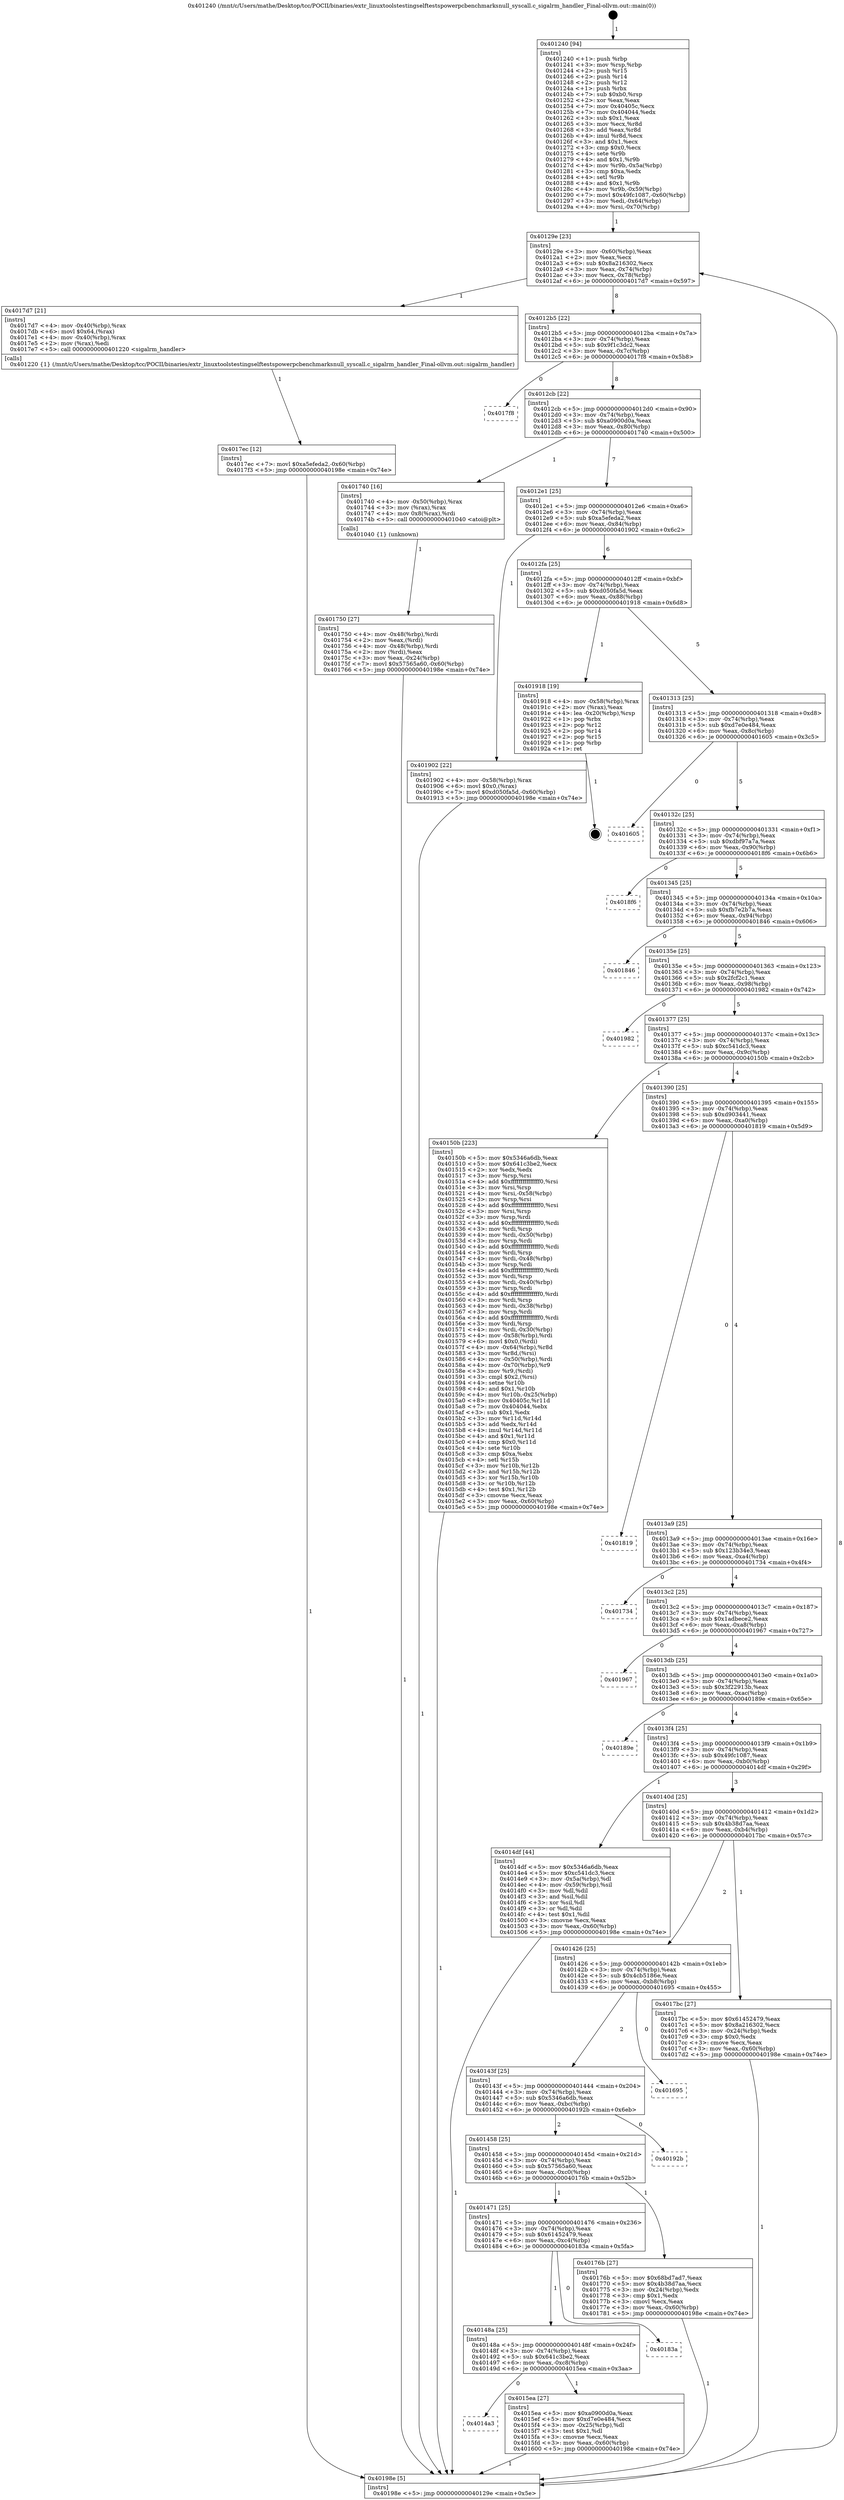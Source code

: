 digraph "0x401240" {
  label = "0x401240 (/mnt/c/Users/mathe/Desktop/tcc/POCII/binaries/extr_linuxtoolstestingselftestspowerpcbenchmarksnull_syscall.c_sigalrm_handler_Final-ollvm.out::main(0))"
  labelloc = "t"
  node[shape=record]

  Entry [label="",width=0.3,height=0.3,shape=circle,fillcolor=black,style=filled]
  "0x40129e" [label="{
     0x40129e [23]\l
     | [instrs]\l
     &nbsp;&nbsp;0x40129e \<+3\>: mov -0x60(%rbp),%eax\l
     &nbsp;&nbsp;0x4012a1 \<+2\>: mov %eax,%ecx\l
     &nbsp;&nbsp;0x4012a3 \<+6\>: sub $0x8a216302,%ecx\l
     &nbsp;&nbsp;0x4012a9 \<+3\>: mov %eax,-0x74(%rbp)\l
     &nbsp;&nbsp;0x4012ac \<+3\>: mov %ecx,-0x78(%rbp)\l
     &nbsp;&nbsp;0x4012af \<+6\>: je 00000000004017d7 \<main+0x597\>\l
  }"]
  "0x4017d7" [label="{
     0x4017d7 [21]\l
     | [instrs]\l
     &nbsp;&nbsp;0x4017d7 \<+4\>: mov -0x40(%rbp),%rax\l
     &nbsp;&nbsp;0x4017db \<+6\>: movl $0x64,(%rax)\l
     &nbsp;&nbsp;0x4017e1 \<+4\>: mov -0x40(%rbp),%rax\l
     &nbsp;&nbsp;0x4017e5 \<+2\>: mov (%rax),%edi\l
     &nbsp;&nbsp;0x4017e7 \<+5\>: call 0000000000401220 \<sigalrm_handler\>\l
     | [calls]\l
     &nbsp;&nbsp;0x401220 \{1\} (/mnt/c/Users/mathe/Desktop/tcc/POCII/binaries/extr_linuxtoolstestingselftestspowerpcbenchmarksnull_syscall.c_sigalrm_handler_Final-ollvm.out::sigalrm_handler)\l
  }"]
  "0x4012b5" [label="{
     0x4012b5 [22]\l
     | [instrs]\l
     &nbsp;&nbsp;0x4012b5 \<+5\>: jmp 00000000004012ba \<main+0x7a\>\l
     &nbsp;&nbsp;0x4012ba \<+3\>: mov -0x74(%rbp),%eax\l
     &nbsp;&nbsp;0x4012bd \<+5\>: sub $0x9f1c3dc2,%eax\l
     &nbsp;&nbsp;0x4012c2 \<+3\>: mov %eax,-0x7c(%rbp)\l
     &nbsp;&nbsp;0x4012c5 \<+6\>: je 00000000004017f8 \<main+0x5b8\>\l
  }"]
  Exit [label="",width=0.3,height=0.3,shape=circle,fillcolor=black,style=filled,peripheries=2]
  "0x4017f8" [label="{
     0x4017f8\l
  }", style=dashed]
  "0x4012cb" [label="{
     0x4012cb [22]\l
     | [instrs]\l
     &nbsp;&nbsp;0x4012cb \<+5\>: jmp 00000000004012d0 \<main+0x90\>\l
     &nbsp;&nbsp;0x4012d0 \<+3\>: mov -0x74(%rbp),%eax\l
     &nbsp;&nbsp;0x4012d3 \<+5\>: sub $0xa0900d0a,%eax\l
     &nbsp;&nbsp;0x4012d8 \<+3\>: mov %eax,-0x80(%rbp)\l
     &nbsp;&nbsp;0x4012db \<+6\>: je 0000000000401740 \<main+0x500\>\l
  }"]
  "0x4017ec" [label="{
     0x4017ec [12]\l
     | [instrs]\l
     &nbsp;&nbsp;0x4017ec \<+7\>: movl $0xa5efeda2,-0x60(%rbp)\l
     &nbsp;&nbsp;0x4017f3 \<+5\>: jmp 000000000040198e \<main+0x74e\>\l
  }"]
  "0x401740" [label="{
     0x401740 [16]\l
     | [instrs]\l
     &nbsp;&nbsp;0x401740 \<+4\>: mov -0x50(%rbp),%rax\l
     &nbsp;&nbsp;0x401744 \<+3\>: mov (%rax),%rax\l
     &nbsp;&nbsp;0x401747 \<+4\>: mov 0x8(%rax),%rdi\l
     &nbsp;&nbsp;0x40174b \<+5\>: call 0000000000401040 \<atoi@plt\>\l
     | [calls]\l
     &nbsp;&nbsp;0x401040 \{1\} (unknown)\l
  }"]
  "0x4012e1" [label="{
     0x4012e1 [25]\l
     | [instrs]\l
     &nbsp;&nbsp;0x4012e1 \<+5\>: jmp 00000000004012e6 \<main+0xa6\>\l
     &nbsp;&nbsp;0x4012e6 \<+3\>: mov -0x74(%rbp),%eax\l
     &nbsp;&nbsp;0x4012e9 \<+5\>: sub $0xa5efeda2,%eax\l
     &nbsp;&nbsp;0x4012ee \<+6\>: mov %eax,-0x84(%rbp)\l
     &nbsp;&nbsp;0x4012f4 \<+6\>: je 0000000000401902 \<main+0x6c2\>\l
  }"]
  "0x401750" [label="{
     0x401750 [27]\l
     | [instrs]\l
     &nbsp;&nbsp;0x401750 \<+4\>: mov -0x48(%rbp),%rdi\l
     &nbsp;&nbsp;0x401754 \<+2\>: mov %eax,(%rdi)\l
     &nbsp;&nbsp;0x401756 \<+4\>: mov -0x48(%rbp),%rdi\l
     &nbsp;&nbsp;0x40175a \<+2\>: mov (%rdi),%eax\l
     &nbsp;&nbsp;0x40175c \<+3\>: mov %eax,-0x24(%rbp)\l
     &nbsp;&nbsp;0x40175f \<+7\>: movl $0x57565a60,-0x60(%rbp)\l
     &nbsp;&nbsp;0x401766 \<+5\>: jmp 000000000040198e \<main+0x74e\>\l
  }"]
  "0x401902" [label="{
     0x401902 [22]\l
     | [instrs]\l
     &nbsp;&nbsp;0x401902 \<+4\>: mov -0x58(%rbp),%rax\l
     &nbsp;&nbsp;0x401906 \<+6\>: movl $0x0,(%rax)\l
     &nbsp;&nbsp;0x40190c \<+7\>: movl $0xd050fa5d,-0x60(%rbp)\l
     &nbsp;&nbsp;0x401913 \<+5\>: jmp 000000000040198e \<main+0x74e\>\l
  }"]
  "0x4012fa" [label="{
     0x4012fa [25]\l
     | [instrs]\l
     &nbsp;&nbsp;0x4012fa \<+5\>: jmp 00000000004012ff \<main+0xbf\>\l
     &nbsp;&nbsp;0x4012ff \<+3\>: mov -0x74(%rbp),%eax\l
     &nbsp;&nbsp;0x401302 \<+5\>: sub $0xd050fa5d,%eax\l
     &nbsp;&nbsp;0x401307 \<+6\>: mov %eax,-0x88(%rbp)\l
     &nbsp;&nbsp;0x40130d \<+6\>: je 0000000000401918 \<main+0x6d8\>\l
  }"]
  "0x4014a3" [label="{
     0x4014a3\l
  }", style=dashed]
  "0x401918" [label="{
     0x401918 [19]\l
     | [instrs]\l
     &nbsp;&nbsp;0x401918 \<+4\>: mov -0x58(%rbp),%rax\l
     &nbsp;&nbsp;0x40191c \<+2\>: mov (%rax),%eax\l
     &nbsp;&nbsp;0x40191e \<+4\>: lea -0x20(%rbp),%rsp\l
     &nbsp;&nbsp;0x401922 \<+1\>: pop %rbx\l
     &nbsp;&nbsp;0x401923 \<+2\>: pop %r12\l
     &nbsp;&nbsp;0x401925 \<+2\>: pop %r14\l
     &nbsp;&nbsp;0x401927 \<+2\>: pop %r15\l
     &nbsp;&nbsp;0x401929 \<+1\>: pop %rbp\l
     &nbsp;&nbsp;0x40192a \<+1\>: ret\l
  }"]
  "0x401313" [label="{
     0x401313 [25]\l
     | [instrs]\l
     &nbsp;&nbsp;0x401313 \<+5\>: jmp 0000000000401318 \<main+0xd8\>\l
     &nbsp;&nbsp;0x401318 \<+3\>: mov -0x74(%rbp),%eax\l
     &nbsp;&nbsp;0x40131b \<+5\>: sub $0xd7e0e484,%eax\l
     &nbsp;&nbsp;0x401320 \<+6\>: mov %eax,-0x8c(%rbp)\l
     &nbsp;&nbsp;0x401326 \<+6\>: je 0000000000401605 \<main+0x3c5\>\l
  }"]
  "0x4015ea" [label="{
     0x4015ea [27]\l
     | [instrs]\l
     &nbsp;&nbsp;0x4015ea \<+5\>: mov $0xa0900d0a,%eax\l
     &nbsp;&nbsp;0x4015ef \<+5\>: mov $0xd7e0e484,%ecx\l
     &nbsp;&nbsp;0x4015f4 \<+3\>: mov -0x25(%rbp),%dl\l
     &nbsp;&nbsp;0x4015f7 \<+3\>: test $0x1,%dl\l
     &nbsp;&nbsp;0x4015fa \<+3\>: cmovne %ecx,%eax\l
     &nbsp;&nbsp;0x4015fd \<+3\>: mov %eax,-0x60(%rbp)\l
     &nbsp;&nbsp;0x401600 \<+5\>: jmp 000000000040198e \<main+0x74e\>\l
  }"]
  "0x401605" [label="{
     0x401605\l
  }", style=dashed]
  "0x40132c" [label="{
     0x40132c [25]\l
     | [instrs]\l
     &nbsp;&nbsp;0x40132c \<+5\>: jmp 0000000000401331 \<main+0xf1\>\l
     &nbsp;&nbsp;0x401331 \<+3\>: mov -0x74(%rbp),%eax\l
     &nbsp;&nbsp;0x401334 \<+5\>: sub $0xdbf97a7a,%eax\l
     &nbsp;&nbsp;0x401339 \<+6\>: mov %eax,-0x90(%rbp)\l
     &nbsp;&nbsp;0x40133f \<+6\>: je 00000000004018f6 \<main+0x6b6\>\l
  }"]
  "0x40148a" [label="{
     0x40148a [25]\l
     | [instrs]\l
     &nbsp;&nbsp;0x40148a \<+5\>: jmp 000000000040148f \<main+0x24f\>\l
     &nbsp;&nbsp;0x40148f \<+3\>: mov -0x74(%rbp),%eax\l
     &nbsp;&nbsp;0x401492 \<+5\>: sub $0x641c3be2,%eax\l
     &nbsp;&nbsp;0x401497 \<+6\>: mov %eax,-0xc8(%rbp)\l
     &nbsp;&nbsp;0x40149d \<+6\>: je 00000000004015ea \<main+0x3aa\>\l
  }"]
  "0x4018f6" [label="{
     0x4018f6\l
  }", style=dashed]
  "0x401345" [label="{
     0x401345 [25]\l
     | [instrs]\l
     &nbsp;&nbsp;0x401345 \<+5\>: jmp 000000000040134a \<main+0x10a\>\l
     &nbsp;&nbsp;0x40134a \<+3\>: mov -0x74(%rbp),%eax\l
     &nbsp;&nbsp;0x40134d \<+5\>: sub $0xfb7e2b7a,%eax\l
     &nbsp;&nbsp;0x401352 \<+6\>: mov %eax,-0x94(%rbp)\l
     &nbsp;&nbsp;0x401358 \<+6\>: je 0000000000401846 \<main+0x606\>\l
  }"]
  "0x40183a" [label="{
     0x40183a\l
  }", style=dashed]
  "0x401846" [label="{
     0x401846\l
  }", style=dashed]
  "0x40135e" [label="{
     0x40135e [25]\l
     | [instrs]\l
     &nbsp;&nbsp;0x40135e \<+5\>: jmp 0000000000401363 \<main+0x123\>\l
     &nbsp;&nbsp;0x401363 \<+3\>: mov -0x74(%rbp),%eax\l
     &nbsp;&nbsp;0x401366 \<+5\>: sub $0x2fcf2c1,%eax\l
     &nbsp;&nbsp;0x40136b \<+6\>: mov %eax,-0x98(%rbp)\l
     &nbsp;&nbsp;0x401371 \<+6\>: je 0000000000401982 \<main+0x742\>\l
  }"]
  "0x401471" [label="{
     0x401471 [25]\l
     | [instrs]\l
     &nbsp;&nbsp;0x401471 \<+5\>: jmp 0000000000401476 \<main+0x236\>\l
     &nbsp;&nbsp;0x401476 \<+3\>: mov -0x74(%rbp),%eax\l
     &nbsp;&nbsp;0x401479 \<+5\>: sub $0x61452479,%eax\l
     &nbsp;&nbsp;0x40147e \<+6\>: mov %eax,-0xc4(%rbp)\l
     &nbsp;&nbsp;0x401484 \<+6\>: je 000000000040183a \<main+0x5fa\>\l
  }"]
  "0x401982" [label="{
     0x401982\l
  }", style=dashed]
  "0x401377" [label="{
     0x401377 [25]\l
     | [instrs]\l
     &nbsp;&nbsp;0x401377 \<+5\>: jmp 000000000040137c \<main+0x13c\>\l
     &nbsp;&nbsp;0x40137c \<+3\>: mov -0x74(%rbp),%eax\l
     &nbsp;&nbsp;0x40137f \<+5\>: sub $0xc541dc3,%eax\l
     &nbsp;&nbsp;0x401384 \<+6\>: mov %eax,-0x9c(%rbp)\l
     &nbsp;&nbsp;0x40138a \<+6\>: je 000000000040150b \<main+0x2cb\>\l
  }"]
  "0x40176b" [label="{
     0x40176b [27]\l
     | [instrs]\l
     &nbsp;&nbsp;0x40176b \<+5\>: mov $0x68bd7ad7,%eax\l
     &nbsp;&nbsp;0x401770 \<+5\>: mov $0x4b38d7aa,%ecx\l
     &nbsp;&nbsp;0x401775 \<+3\>: mov -0x24(%rbp),%edx\l
     &nbsp;&nbsp;0x401778 \<+3\>: cmp $0x1,%edx\l
     &nbsp;&nbsp;0x40177b \<+3\>: cmovl %ecx,%eax\l
     &nbsp;&nbsp;0x40177e \<+3\>: mov %eax,-0x60(%rbp)\l
     &nbsp;&nbsp;0x401781 \<+5\>: jmp 000000000040198e \<main+0x74e\>\l
  }"]
  "0x40150b" [label="{
     0x40150b [223]\l
     | [instrs]\l
     &nbsp;&nbsp;0x40150b \<+5\>: mov $0x5346a6db,%eax\l
     &nbsp;&nbsp;0x401510 \<+5\>: mov $0x641c3be2,%ecx\l
     &nbsp;&nbsp;0x401515 \<+2\>: xor %edx,%edx\l
     &nbsp;&nbsp;0x401517 \<+3\>: mov %rsp,%rsi\l
     &nbsp;&nbsp;0x40151a \<+4\>: add $0xfffffffffffffff0,%rsi\l
     &nbsp;&nbsp;0x40151e \<+3\>: mov %rsi,%rsp\l
     &nbsp;&nbsp;0x401521 \<+4\>: mov %rsi,-0x58(%rbp)\l
     &nbsp;&nbsp;0x401525 \<+3\>: mov %rsp,%rsi\l
     &nbsp;&nbsp;0x401528 \<+4\>: add $0xfffffffffffffff0,%rsi\l
     &nbsp;&nbsp;0x40152c \<+3\>: mov %rsi,%rsp\l
     &nbsp;&nbsp;0x40152f \<+3\>: mov %rsp,%rdi\l
     &nbsp;&nbsp;0x401532 \<+4\>: add $0xfffffffffffffff0,%rdi\l
     &nbsp;&nbsp;0x401536 \<+3\>: mov %rdi,%rsp\l
     &nbsp;&nbsp;0x401539 \<+4\>: mov %rdi,-0x50(%rbp)\l
     &nbsp;&nbsp;0x40153d \<+3\>: mov %rsp,%rdi\l
     &nbsp;&nbsp;0x401540 \<+4\>: add $0xfffffffffffffff0,%rdi\l
     &nbsp;&nbsp;0x401544 \<+3\>: mov %rdi,%rsp\l
     &nbsp;&nbsp;0x401547 \<+4\>: mov %rdi,-0x48(%rbp)\l
     &nbsp;&nbsp;0x40154b \<+3\>: mov %rsp,%rdi\l
     &nbsp;&nbsp;0x40154e \<+4\>: add $0xfffffffffffffff0,%rdi\l
     &nbsp;&nbsp;0x401552 \<+3\>: mov %rdi,%rsp\l
     &nbsp;&nbsp;0x401555 \<+4\>: mov %rdi,-0x40(%rbp)\l
     &nbsp;&nbsp;0x401559 \<+3\>: mov %rsp,%rdi\l
     &nbsp;&nbsp;0x40155c \<+4\>: add $0xfffffffffffffff0,%rdi\l
     &nbsp;&nbsp;0x401560 \<+3\>: mov %rdi,%rsp\l
     &nbsp;&nbsp;0x401563 \<+4\>: mov %rdi,-0x38(%rbp)\l
     &nbsp;&nbsp;0x401567 \<+3\>: mov %rsp,%rdi\l
     &nbsp;&nbsp;0x40156a \<+4\>: add $0xfffffffffffffff0,%rdi\l
     &nbsp;&nbsp;0x40156e \<+3\>: mov %rdi,%rsp\l
     &nbsp;&nbsp;0x401571 \<+4\>: mov %rdi,-0x30(%rbp)\l
     &nbsp;&nbsp;0x401575 \<+4\>: mov -0x58(%rbp),%rdi\l
     &nbsp;&nbsp;0x401579 \<+6\>: movl $0x0,(%rdi)\l
     &nbsp;&nbsp;0x40157f \<+4\>: mov -0x64(%rbp),%r8d\l
     &nbsp;&nbsp;0x401583 \<+3\>: mov %r8d,(%rsi)\l
     &nbsp;&nbsp;0x401586 \<+4\>: mov -0x50(%rbp),%rdi\l
     &nbsp;&nbsp;0x40158a \<+4\>: mov -0x70(%rbp),%r9\l
     &nbsp;&nbsp;0x40158e \<+3\>: mov %r9,(%rdi)\l
     &nbsp;&nbsp;0x401591 \<+3\>: cmpl $0x2,(%rsi)\l
     &nbsp;&nbsp;0x401594 \<+4\>: setne %r10b\l
     &nbsp;&nbsp;0x401598 \<+4\>: and $0x1,%r10b\l
     &nbsp;&nbsp;0x40159c \<+4\>: mov %r10b,-0x25(%rbp)\l
     &nbsp;&nbsp;0x4015a0 \<+8\>: mov 0x40405c,%r11d\l
     &nbsp;&nbsp;0x4015a8 \<+7\>: mov 0x404044,%ebx\l
     &nbsp;&nbsp;0x4015af \<+3\>: sub $0x1,%edx\l
     &nbsp;&nbsp;0x4015b2 \<+3\>: mov %r11d,%r14d\l
     &nbsp;&nbsp;0x4015b5 \<+3\>: add %edx,%r14d\l
     &nbsp;&nbsp;0x4015b8 \<+4\>: imul %r14d,%r11d\l
     &nbsp;&nbsp;0x4015bc \<+4\>: and $0x1,%r11d\l
     &nbsp;&nbsp;0x4015c0 \<+4\>: cmp $0x0,%r11d\l
     &nbsp;&nbsp;0x4015c4 \<+4\>: sete %r10b\l
     &nbsp;&nbsp;0x4015c8 \<+3\>: cmp $0xa,%ebx\l
     &nbsp;&nbsp;0x4015cb \<+4\>: setl %r15b\l
     &nbsp;&nbsp;0x4015cf \<+3\>: mov %r10b,%r12b\l
     &nbsp;&nbsp;0x4015d2 \<+3\>: and %r15b,%r12b\l
     &nbsp;&nbsp;0x4015d5 \<+3\>: xor %r15b,%r10b\l
     &nbsp;&nbsp;0x4015d8 \<+3\>: or %r10b,%r12b\l
     &nbsp;&nbsp;0x4015db \<+4\>: test $0x1,%r12b\l
     &nbsp;&nbsp;0x4015df \<+3\>: cmovne %ecx,%eax\l
     &nbsp;&nbsp;0x4015e2 \<+3\>: mov %eax,-0x60(%rbp)\l
     &nbsp;&nbsp;0x4015e5 \<+5\>: jmp 000000000040198e \<main+0x74e\>\l
  }"]
  "0x401390" [label="{
     0x401390 [25]\l
     | [instrs]\l
     &nbsp;&nbsp;0x401390 \<+5\>: jmp 0000000000401395 \<main+0x155\>\l
     &nbsp;&nbsp;0x401395 \<+3\>: mov -0x74(%rbp),%eax\l
     &nbsp;&nbsp;0x401398 \<+5\>: sub $0xd903441,%eax\l
     &nbsp;&nbsp;0x40139d \<+6\>: mov %eax,-0xa0(%rbp)\l
     &nbsp;&nbsp;0x4013a3 \<+6\>: je 0000000000401819 \<main+0x5d9\>\l
  }"]
  "0x401458" [label="{
     0x401458 [25]\l
     | [instrs]\l
     &nbsp;&nbsp;0x401458 \<+5\>: jmp 000000000040145d \<main+0x21d\>\l
     &nbsp;&nbsp;0x40145d \<+3\>: mov -0x74(%rbp),%eax\l
     &nbsp;&nbsp;0x401460 \<+5\>: sub $0x57565a60,%eax\l
     &nbsp;&nbsp;0x401465 \<+6\>: mov %eax,-0xc0(%rbp)\l
     &nbsp;&nbsp;0x40146b \<+6\>: je 000000000040176b \<main+0x52b\>\l
  }"]
  "0x401819" [label="{
     0x401819\l
  }", style=dashed]
  "0x4013a9" [label="{
     0x4013a9 [25]\l
     | [instrs]\l
     &nbsp;&nbsp;0x4013a9 \<+5\>: jmp 00000000004013ae \<main+0x16e\>\l
     &nbsp;&nbsp;0x4013ae \<+3\>: mov -0x74(%rbp),%eax\l
     &nbsp;&nbsp;0x4013b1 \<+5\>: sub $0x123b34e3,%eax\l
     &nbsp;&nbsp;0x4013b6 \<+6\>: mov %eax,-0xa4(%rbp)\l
     &nbsp;&nbsp;0x4013bc \<+6\>: je 0000000000401734 \<main+0x4f4\>\l
  }"]
  "0x40192b" [label="{
     0x40192b\l
  }", style=dashed]
  "0x401734" [label="{
     0x401734\l
  }", style=dashed]
  "0x4013c2" [label="{
     0x4013c2 [25]\l
     | [instrs]\l
     &nbsp;&nbsp;0x4013c2 \<+5\>: jmp 00000000004013c7 \<main+0x187\>\l
     &nbsp;&nbsp;0x4013c7 \<+3\>: mov -0x74(%rbp),%eax\l
     &nbsp;&nbsp;0x4013ca \<+5\>: sub $0x1adbece2,%eax\l
     &nbsp;&nbsp;0x4013cf \<+6\>: mov %eax,-0xa8(%rbp)\l
     &nbsp;&nbsp;0x4013d5 \<+6\>: je 0000000000401967 \<main+0x727\>\l
  }"]
  "0x40143f" [label="{
     0x40143f [25]\l
     | [instrs]\l
     &nbsp;&nbsp;0x40143f \<+5\>: jmp 0000000000401444 \<main+0x204\>\l
     &nbsp;&nbsp;0x401444 \<+3\>: mov -0x74(%rbp),%eax\l
     &nbsp;&nbsp;0x401447 \<+5\>: sub $0x5346a6db,%eax\l
     &nbsp;&nbsp;0x40144c \<+6\>: mov %eax,-0xbc(%rbp)\l
     &nbsp;&nbsp;0x401452 \<+6\>: je 000000000040192b \<main+0x6eb\>\l
  }"]
  "0x401967" [label="{
     0x401967\l
  }", style=dashed]
  "0x4013db" [label="{
     0x4013db [25]\l
     | [instrs]\l
     &nbsp;&nbsp;0x4013db \<+5\>: jmp 00000000004013e0 \<main+0x1a0\>\l
     &nbsp;&nbsp;0x4013e0 \<+3\>: mov -0x74(%rbp),%eax\l
     &nbsp;&nbsp;0x4013e3 \<+5\>: sub $0x3f22913b,%eax\l
     &nbsp;&nbsp;0x4013e8 \<+6\>: mov %eax,-0xac(%rbp)\l
     &nbsp;&nbsp;0x4013ee \<+6\>: je 000000000040189e \<main+0x65e\>\l
  }"]
  "0x401695" [label="{
     0x401695\l
  }", style=dashed]
  "0x40189e" [label="{
     0x40189e\l
  }", style=dashed]
  "0x4013f4" [label="{
     0x4013f4 [25]\l
     | [instrs]\l
     &nbsp;&nbsp;0x4013f4 \<+5\>: jmp 00000000004013f9 \<main+0x1b9\>\l
     &nbsp;&nbsp;0x4013f9 \<+3\>: mov -0x74(%rbp),%eax\l
     &nbsp;&nbsp;0x4013fc \<+5\>: sub $0x49fc1087,%eax\l
     &nbsp;&nbsp;0x401401 \<+6\>: mov %eax,-0xb0(%rbp)\l
     &nbsp;&nbsp;0x401407 \<+6\>: je 00000000004014df \<main+0x29f\>\l
  }"]
  "0x401426" [label="{
     0x401426 [25]\l
     | [instrs]\l
     &nbsp;&nbsp;0x401426 \<+5\>: jmp 000000000040142b \<main+0x1eb\>\l
     &nbsp;&nbsp;0x40142b \<+3\>: mov -0x74(%rbp),%eax\l
     &nbsp;&nbsp;0x40142e \<+5\>: sub $0x4cb5186e,%eax\l
     &nbsp;&nbsp;0x401433 \<+6\>: mov %eax,-0xb8(%rbp)\l
     &nbsp;&nbsp;0x401439 \<+6\>: je 0000000000401695 \<main+0x455\>\l
  }"]
  "0x4014df" [label="{
     0x4014df [44]\l
     | [instrs]\l
     &nbsp;&nbsp;0x4014df \<+5\>: mov $0x5346a6db,%eax\l
     &nbsp;&nbsp;0x4014e4 \<+5\>: mov $0xc541dc3,%ecx\l
     &nbsp;&nbsp;0x4014e9 \<+3\>: mov -0x5a(%rbp),%dl\l
     &nbsp;&nbsp;0x4014ec \<+4\>: mov -0x59(%rbp),%sil\l
     &nbsp;&nbsp;0x4014f0 \<+3\>: mov %dl,%dil\l
     &nbsp;&nbsp;0x4014f3 \<+3\>: and %sil,%dil\l
     &nbsp;&nbsp;0x4014f6 \<+3\>: xor %sil,%dl\l
     &nbsp;&nbsp;0x4014f9 \<+3\>: or %dl,%dil\l
     &nbsp;&nbsp;0x4014fc \<+4\>: test $0x1,%dil\l
     &nbsp;&nbsp;0x401500 \<+3\>: cmovne %ecx,%eax\l
     &nbsp;&nbsp;0x401503 \<+3\>: mov %eax,-0x60(%rbp)\l
     &nbsp;&nbsp;0x401506 \<+5\>: jmp 000000000040198e \<main+0x74e\>\l
  }"]
  "0x40140d" [label="{
     0x40140d [25]\l
     | [instrs]\l
     &nbsp;&nbsp;0x40140d \<+5\>: jmp 0000000000401412 \<main+0x1d2\>\l
     &nbsp;&nbsp;0x401412 \<+3\>: mov -0x74(%rbp),%eax\l
     &nbsp;&nbsp;0x401415 \<+5\>: sub $0x4b38d7aa,%eax\l
     &nbsp;&nbsp;0x40141a \<+6\>: mov %eax,-0xb4(%rbp)\l
     &nbsp;&nbsp;0x401420 \<+6\>: je 00000000004017bc \<main+0x57c\>\l
  }"]
  "0x40198e" [label="{
     0x40198e [5]\l
     | [instrs]\l
     &nbsp;&nbsp;0x40198e \<+5\>: jmp 000000000040129e \<main+0x5e\>\l
  }"]
  "0x401240" [label="{
     0x401240 [94]\l
     | [instrs]\l
     &nbsp;&nbsp;0x401240 \<+1\>: push %rbp\l
     &nbsp;&nbsp;0x401241 \<+3\>: mov %rsp,%rbp\l
     &nbsp;&nbsp;0x401244 \<+2\>: push %r15\l
     &nbsp;&nbsp;0x401246 \<+2\>: push %r14\l
     &nbsp;&nbsp;0x401248 \<+2\>: push %r12\l
     &nbsp;&nbsp;0x40124a \<+1\>: push %rbx\l
     &nbsp;&nbsp;0x40124b \<+7\>: sub $0xb0,%rsp\l
     &nbsp;&nbsp;0x401252 \<+2\>: xor %eax,%eax\l
     &nbsp;&nbsp;0x401254 \<+7\>: mov 0x40405c,%ecx\l
     &nbsp;&nbsp;0x40125b \<+7\>: mov 0x404044,%edx\l
     &nbsp;&nbsp;0x401262 \<+3\>: sub $0x1,%eax\l
     &nbsp;&nbsp;0x401265 \<+3\>: mov %ecx,%r8d\l
     &nbsp;&nbsp;0x401268 \<+3\>: add %eax,%r8d\l
     &nbsp;&nbsp;0x40126b \<+4\>: imul %r8d,%ecx\l
     &nbsp;&nbsp;0x40126f \<+3\>: and $0x1,%ecx\l
     &nbsp;&nbsp;0x401272 \<+3\>: cmp $0x0,%ecx\l
     &nbsp;&nbsp;0x401275 \<+4\>: sete %r9b\l
     &nbsp;&nbsp;0x401279 \<+4\>: and $0x1,%r9b\l
     &nbsp;&nbsp;0x40127d \<+4\>: mov %r9b,-0x5a(%rbp)\l
     &nbsp;&nbsp;0x401281 \<+3\>: cmp $0xa,%edx\l
     &nbsp;&nbsp;0x401284 \<+4\>: setl %r9b\l
     &nbsp;&nbsp;0x401288 \<+4\>: and $0x1,%r9b\l
     &nbsp;&nbsp;0x40128c \<+4\>: mov %r9b,-0x59(%rbp)\l
     &nbsp;&nbsp;0x401290 \<+7\>: movl $0x49fc1087,-0x60(%rbp)\l
     &nbsp;&nbsp;0x401297 \<+3\>: mov %edi,-0x64(%rbp)\l
     &nbsp;&nbsp;0x40129a \<+4\>: mov %rsi,-0x70(%rbp)\l
  }"]
  "0x4017bc" [label="{
     0x4017bc [27]\l
     | [instrs]\l
     &nbsp;&nbsp;0x4017bc \<+5\>: mov $0x61452479,%eax\l
     &nbsp;&nbsp;0x4017c1 \<+5\>: mov $0x8a216302,%ecx\l
     &nbsp;&nbsp;0x4017c6 \<+3\>: mov -0x24(%rbp),%edx\l
     &nbsp;&nbsp;0x4017c9 \<+3\>: cmp $0x0,%edx\l
     &nbsp;&nbsp;0x4017cc \<+3\>: cmove %ecx,%eax\l
     &nbsp;&nbsp;0x4017cf \<+3\>: mov %eax,-0x60(%rbp)\l
     &nbsp;&nbsp;0x4017d2 \<+5\>: jmp 000000000040198e \<main+0x74e\>\l
  }"]
  Entry -> "0x401240" [label=" 1"]
  "0x40129e" -> "0x4017d7" [label=" 1"]
  "0x40129e" -> "0x4012b5" [label=" 8"]
  "0x401918" -> Exit [label=" 1"]
  "0x4012b5" -> "0x4017f8" [label=" 0"]
  "0x4012b5" -> "0x4012cb" [label=" 8"]
  "0x401902" -> "0x40198e" [label=" 1"]
  "0x4012cb" -> "0x401740" [label=" 1"]
  "0x4012cb" -> "0x4012e1" [label=" 7"]
  "0x4017ec" -> "0x40198e" [label=" 1"]
  "0x4012e1" -> "0x401902" [label=" 1"]
  "0x4012e1" -> "0x4012fa" [label=" 6"]
  "0x4017d7" -> "0x4017ec" [label=" 1"]
  "0x4012fa" -> "0x401918" [label=" 1"]
  "0x4012fa" -> "0x401313" [label=" 5"]
  "0x4017bc" -> "0x40198e" [label=" 1"]
  "0x401313" -> "0x401605" [label=" 0"]
  "0x401313" -> "0x40132c" [label=" 5"]
  "0x40176b" -> "0x40198e" [label=" 1"]
  "0x40132c" -> "0x4018f6" [label=" 0"]
  "0x40132c" -> "0x401345" [label=" 5"]
  "0x401740" -> "0x401750" [label=" 1"]
  "0x401345" -> "0x401846" [label=" 0"]
  "0x401345" -> "0x40135e" [label=" 5"]
  "0x4015ea" -> "0x40198e" [label=" 1"]
  "0x40135e" -> "0x401982" [label=" 0"]
  "0x40135e" -> "0x401377" [label=" 5"]
  "0x40148a" -> "0x4015ea" [label=" 1"]
  "0x401377" -> "0x40150b" [label=" 1"]
  "0x401377" -> "0x401390" [label=" 4"]
  "0x401750" -> "0x40198e" [label=" 1"]
  "0x401390" -> "0x401819" [label=" 0"]
  "0x401390" -> "0x4013a9" [label=" 4"]
  "0x401471" -> "0x40183a" [label=" 0"]
  "0x4013a9" -> "0x401734" [label=" 0"]
  "0x4013a9" -> "0x4013c2" [label=" 4"]
  "0x40148a" -> "0x4014a3" [label=" 0"]
  "0x4013c2" -> "0x401967" [label=" 0"]
  "0x4013c2" -> "0x4013db" [label=" 4"]
  "0x401458" -> "0x40176b" [label=" 1"]
  "0x4013db" -> "0x40189e" [label=" 0"]
  "0x4013db" -> "0x4013f4" [label=" 4"]
  "0x401471" -> "0x40148a" [label=" 1"]
  "0x4013f4" -> "0x4014df" [label=" 1"]
  "0x4013f4" -> "0x40140d" [label=" 3"]
  "0x4014df" -> "0x40198e" [label=" 1"]
  "0x401240" -> "0x40129e" [label=" 1"]
  "0x40198e" -> "0x40129e" [label=" 8"]
  "0x40150b" -> "0x40198e" [label=" 1"]
  "0x40143f" -> "0x40192b" [label=" 0"]
  "0x40140d" -> "0x4017bc" [label=" 1"]
  "0x40140d" -> "0x401426" [label=" 2"]
  "0x40143f" -> "0x401458" [label=" 2"]
  "0x401426" -> "0x401695" [label=" 0"]
  "0x401426" -> "0x40143f" [label=" 2"]
  "0x401458" -> "0x401471" [label=" 1"]
}
